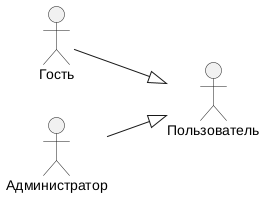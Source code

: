 @startuml Мессенджер образовательной платформы

' Страница с отношениями акторов
left to right direction
skinparam defaultFontName Liberation Sans
actor Гость as Guest
actor Пользователь as User
actor Администратор as Admin

Guest --|> User
Admin --|> User

' Пользователь гость
newpage
left to right direction
skinparam defaultFontName Liberation Sans

actor Гость as Guest
actor Пользователь as User

Guest --|> User

package "Мессенджер образовательной платформы" as Software {

usecase "Зарегистрироваться" as ZAREGISTRIRAVATSA
usecase "Авторизироваться" as AVTORIZIRAVATSA

usecase "Просмотреть список друзей" as PROSMOTRET_SPISOK_DRUZEI
usecase "Искать пользователя" as ISKAT_POLZOVATELYA
usecase "Просмотреть чат с другом" as PROSMOTRET_CHAT_S_DRUGOM
usecase "Просмотреть профиль пользователя" as PROSMOTRET_PROFIL_POLZOVATELYA
usecase "Отправить текстовое сообщение" as OTPRAVIT_TEKSTOVOE_SOOBSHENIE
usecase "Отправить файл" as OTPRAVIT_FAIL
usecase "Отправить смайлик" as OTPRAVIT_SMAYLIK

usecase "Просмотреть список курсов" as PROSMOTRET_SPISOK_KURSOV
usecase "Просмотреть список тем" as PROSMOTRET_SPISOK_TEM
usecase "Просмотреть список подтем" as PROSMOTRET_SPISOK_PODTEM
usecase "Просмотреть чат подтемы" as PROSMOTRET_CHAT_PODTEMI

usecase "Создать групповой чат" as SOZDAT_GRUPPOVOY_CHAT
usecase "Добавить пользователя в друзья" as DOBAVIT_DRUGA
usecase "Просмотреть групповой чат" as PROSMOTRET_GRUPPOVOY_CHAT
usecase "Пригласить пользователя в групповой чат" as PRIGLASIT_POLZOVATELYA_V_GRUPPOVOY_CHAT

usecase "Получить уведомление" as POLUCHIT_UVEDOMLENIE

usecase "Выбрать друга" as VIBRAT_DRUGA
usecase "Выбрать курс" as VIBRAT_KURS
usecase "Выбрать тему" as VIBRAT_TEMU
usecase "Выбрать подтему" as VIBRAT_PODTEMU
usecase "Выбрать групповой чат" as VIBRAT_GRUPPOVOY_CHAT

' Гости
Guest --> ZAREGISTRIRAVATSA
Guest --> AVTORIZIRAVATSA

' Пользователи
User --> PROSMOTRET_SPISOK_DRUZEI
User --> ISKAT_POLZOVATELYA
User --> PROSMOTRET_SPISOK_KURSOV
User --> SOZDAT_GRUPPOVOY_CHAT
User --> POLUCHIT_UVEDOMLENIE
User --> PROSMOTRET_GRUPPOVOY_CHAT

' Включения и расширения
PROSMOTRET_SPISOK_DRUZEI <.. PROSMOTRET_CHAT_S_DRUGOM : <<extend>>
VIBRAT_DRUGA <.. PROSMOTRET_CHAT_S_DRUGOM : <<include>>
PROSMOTRET_CHAT_S_DRUGOM <.. OTPRAVIT_TEKSTOVOE_SOOBSHENIE : <<extend>>
PROSMOTRET_CHAT_S_DRUGOM <.. PROSMOTRET_PROFIL_POLZOVATELYA : <<extend>>
'ISKAT_POLZOVATELYA

ISKAT_POLZOVATELYA <.. DOBAVIT_DRUGA : <<extend>>


PROSMOTRET_SPISOK_KURSOV <.. PROSMOTRET_SPISOK_TEM : <<extend>>
VIBRAT_KURS <.. PROSMOTRET_SPISOK_TEM : <<include>>

PROSMOTRET_SPISOK_TEM <.. PROSMOTRET_SPISOK_PODTEM : <<extend>>
VIBRAT_TEMU <.. PROSMOTRET_SPISOK_PODTEM : <<include>>

PROSMOTRET_SPISOK_PODTEM <.. PROSMOTRET_CHAT_PODTEMI : <<extend>>
VIBRAT_PODTEMU <.. PROSMOTRET_CHAT_PODTEMI : <<include>>

VIBRAT_GRUPPOVOY_CHAT <.. PROSMOTRET_GRUPPOVOY_CHAT : <<include>>


SOZDAT_GRUPPOVOY_CHAT <.. PROSMOTRET_GRUPPOVOY_CHAT : <<extend>>
PROSMOTRET_GRUPPOVOY_CHAT <.. OTPRAVIT_TEKSTOVOE_SOOBSHENIE : <<extend>>
PROSMOTRET_GRUPPOVOY_CHAT <.. PRIGLASIT_POLZOVATELYA_V_GRUPPOVOY_CHAT : <<extend>>

OTPRAVIT_TEKSTOVOE_SOOBSHENIE <.. OTPRAVIT_FAIL : <<extend>>
OTPRAVIT_TEKSTOVOE_SOOBSHENIE <.. OTPRAVIT_SMAYLIK : <<extend>>

PROSMOTRET_CHAT_PODTEMI --|> PROSMOTRET_GRUPPOVOY_CHAT

}

' Администратор
newpage
left to right direction
skinparam defaultFontName Liberation Sans

actor Администратор as Admin

package "Мессенджер образовательной платформы" as Software {

usecase "Просмотреть статистику сообщений" as PROSMOTRET_STATISTIKU_SOOBSHENIY
usecase "Просмотреть активность пользователей" as PROSMOTRET_AKTIVNOST_POLZOVATELEY
usecase "Просмотреть активность в темах" as PROSMOTRET_AKTIVNOST_V_TEMAH

PROSMOTRET_STATISTIKU_SOOBSHENIY --|> PROSMOTRET_AKTIVNOST_POLZOVATELEY
PROSMOTRET_AKTIVNOST_POLZOVATELEY --|> PROSMOTRET_AKTIVNOST_V_TEMAH

PROSMOTRET_AKTIVNOST_POLZOVATELEY <.. PROSMOTRET_STATISTIKU_SOOBSHENIY : <<extend>>
PROSMOTRET_AKTIVNOST_V_TEMAH <.. PROSMOTRET_AKTIVNOST_POLZOVATELEY : <<extend>>

Admin --> PROSMOTRET_STATISTIKU_SOOBSHENIY
Admin --> PROSMOTRET_AKTIVNOST_POLZOVATELEY
Admin --> PROSMOTRET_AKTIVNOST_V_TEMAH

}

@enduml
